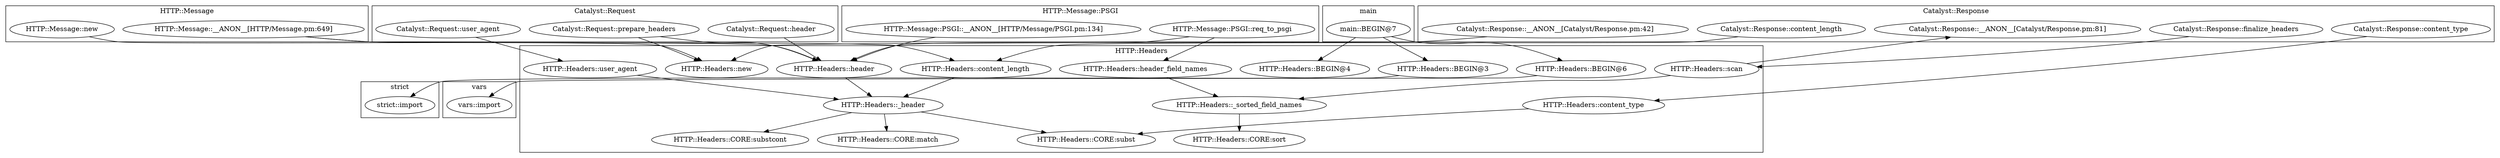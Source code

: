 digraph {
graph [overlap=false]
subgraph cluster_HTTP_Message {
	label="HTTP::Message";
	"HTTP::Message::new";
	"HTTP::Message::__ANON__[HTTP/Message.pm:649]";
}
subgraph cluster_Catalyst_Request {
	label="Catalyst::Request";
	"Catalyst::Request::user_agent";
	"Catalyst::Request::prepare_headers";
	"Catalyst::Request::header";
}
subgraph cluster_HTTP_Headers {
	label="HTTP::Headers";
	"HTTP::Headers::CORE:match";
	"HTTP::Headers::header_field_names";
	"HTTP::Headers::CORE:substcont";
	"HTTP::Headers::CORE:sort";
	"HTTP::Headers::CORE:subst";
	"HTTP::Headers::BEGIN@3";
	"HTTP::Headers::user_agent";
	"HTTP::Headers::_sorted_field_names";
	"HTTP::Headers::BEGIN@4";
	"HTTP::Headers::content_length";
	"HTTP::Headers::scan";
	"HTTP::Headers::new";
	"HTTP::Headers::BEGIN@6";
	"HTTP::Headers::header";
	"HTTP::Headers::content_type";
	"HTTP::Headers::_header";
}
subgraph cluster_HTTP_Message_PSGI {
	label="HTTP::Message::PSGI";
	"HTTP::Message::PSGI::req_to_psgi";
	"HTTP::Message::PSGI::__ANON__[HTTP/Message/PSGI.pm:134]";
}
subgraph cluster_main {
	label="main";
	"main::BEGIN@7";
}
subgraph cluster_vars {
	label="vars";
	"vars::import";
}
subgraph cluster_strict {
	label="strict";
	"strict::import";
}
subgraph cluster_Catalyst_Response {
	label="Catalyst::Response";
	"Catalyst::Response::finalize_headers";
	"Catalyst::Response::content_length";
	"Catalyst::Response::__ANON__[Catalyst/Response.pm:81]";
	"Catalyst::Response::__ANON__[Catalyst/Response.pm:42]";
	"Catalyst::Response::content_type";
}
"HTTP::Headers::_header" -> "HTTP::Headers::CORE:match";
"HTTP::Message::PSGI::req_to_psgi" -> "HTTP::Headers::header";
"Catalyst::Request::prepare_headers" -> "HTTP::Headers::header";
"HTTP::Message::PSGI::__ANON__[HTTP/Message/PSGI.pm:134]" -> "HTTP::Headers::header";
"HTTP::Message::__ANON__[HTTP/Message.pm:649]" -> "HTTP::Headers::header";
"Catalyst::Request::header" -> "HTTP::Headers::header";
"Catalyst::Request::user_agent" -> "HTTP::Headers::user_agent";
"HTTP::Headers::_header" -> "HTTP::Headers::CORE:substcont";
"HTTP::Headers::scan" -> "HTTP::Headers::_sorted_field_names";
"HTTP::Headers::header_field_names" -> "HTTP::Headers::_sorted_field_names";
"main::BEGIN@7" -> "HTTP::Headers::BEGIN@6";
"HTTP::Message::PSGI::req_to_psgi" -> "HTTP::Headers::header_field_names";
"HTTP::Headers::BEGIN@3" -> "strict::import";
"main::BEGIN@7" -> "HTTP::Headers::BEGIN@4";
"main::BEGIN@7" -> "HTTP::Headers::BEGIN@3";
"HTTP::Headers::content_type" -> "HTTP::Headers::CORE:subst";
"HTTP::Headers::_header" -> "HTTP::Headers::CORE:subst";
"Catalyst::Response::finalize_headers" -> "HTTP::Headers::scan";
"HTTP::Headers::BEGIN@6" -> "vars::import";
"Catalyst::Response::content_type" -> "HTTP::Headers::content_type";
"HTTP::Headers::scan" -> "Catalyst::Response::__ANON__[Catalyst/Response.pm:81]";
"Catalyst::Response::content_length" -> "HTTP::Headers::content_length";
"HTTP::Message::__ANON__[HTTP/Message.pm:649]" -> "HTTP::Headers::content_length";
"HTTP::Headers::content_length" -> "HTTP::Headers::_header";
"HTTP::Headers::header" -> "HTTP::Headers::_header";
"HTTP::Headers::user_agent" -> "HTTP::Headers::_header";
"Catalyst::Request::prepare_headers" -> "HTTP::Headers::new";
"HTTP::Message::new" -> "HTTP::Headers::new";
"Catalyst::Response::__ANON__[Catalyst/Response.pm:42]" -> "HTTP::Headers::new";
"HTTP::Headers::_sorted_field_names" -> "HTTP::Headers::CORE:sort";
}
